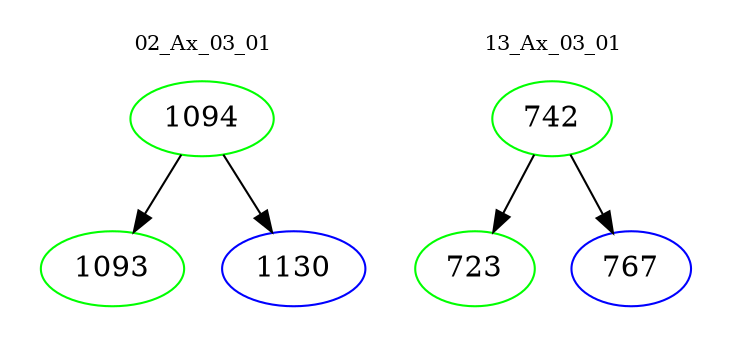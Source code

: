 digraph{
subgraph cluster_0 {
color = white
label = "02_Ax_03_01";
fontsize=10;
T0_1094 [label="1094", color="green"]
T0_1094 -> T0_1093 [color="black"]
T0_1093 [label="1093", color="green"]
T0_1094 -> T0_1130 [color="black"]
T0_1130 [label="1130", color="blue"]
}
subgraph cluster_1 {
color = white
label = "13_Ax_03_01";
fontsize=10;
T1_742 [label="742", color="green"]
T1_742 -> T1_723 [color="black"]
T1_723 [label="723", color="green"]
T1_742 -> T1_767 [color="black"]
T1_767 [label="767", color="blue"]
}
}
